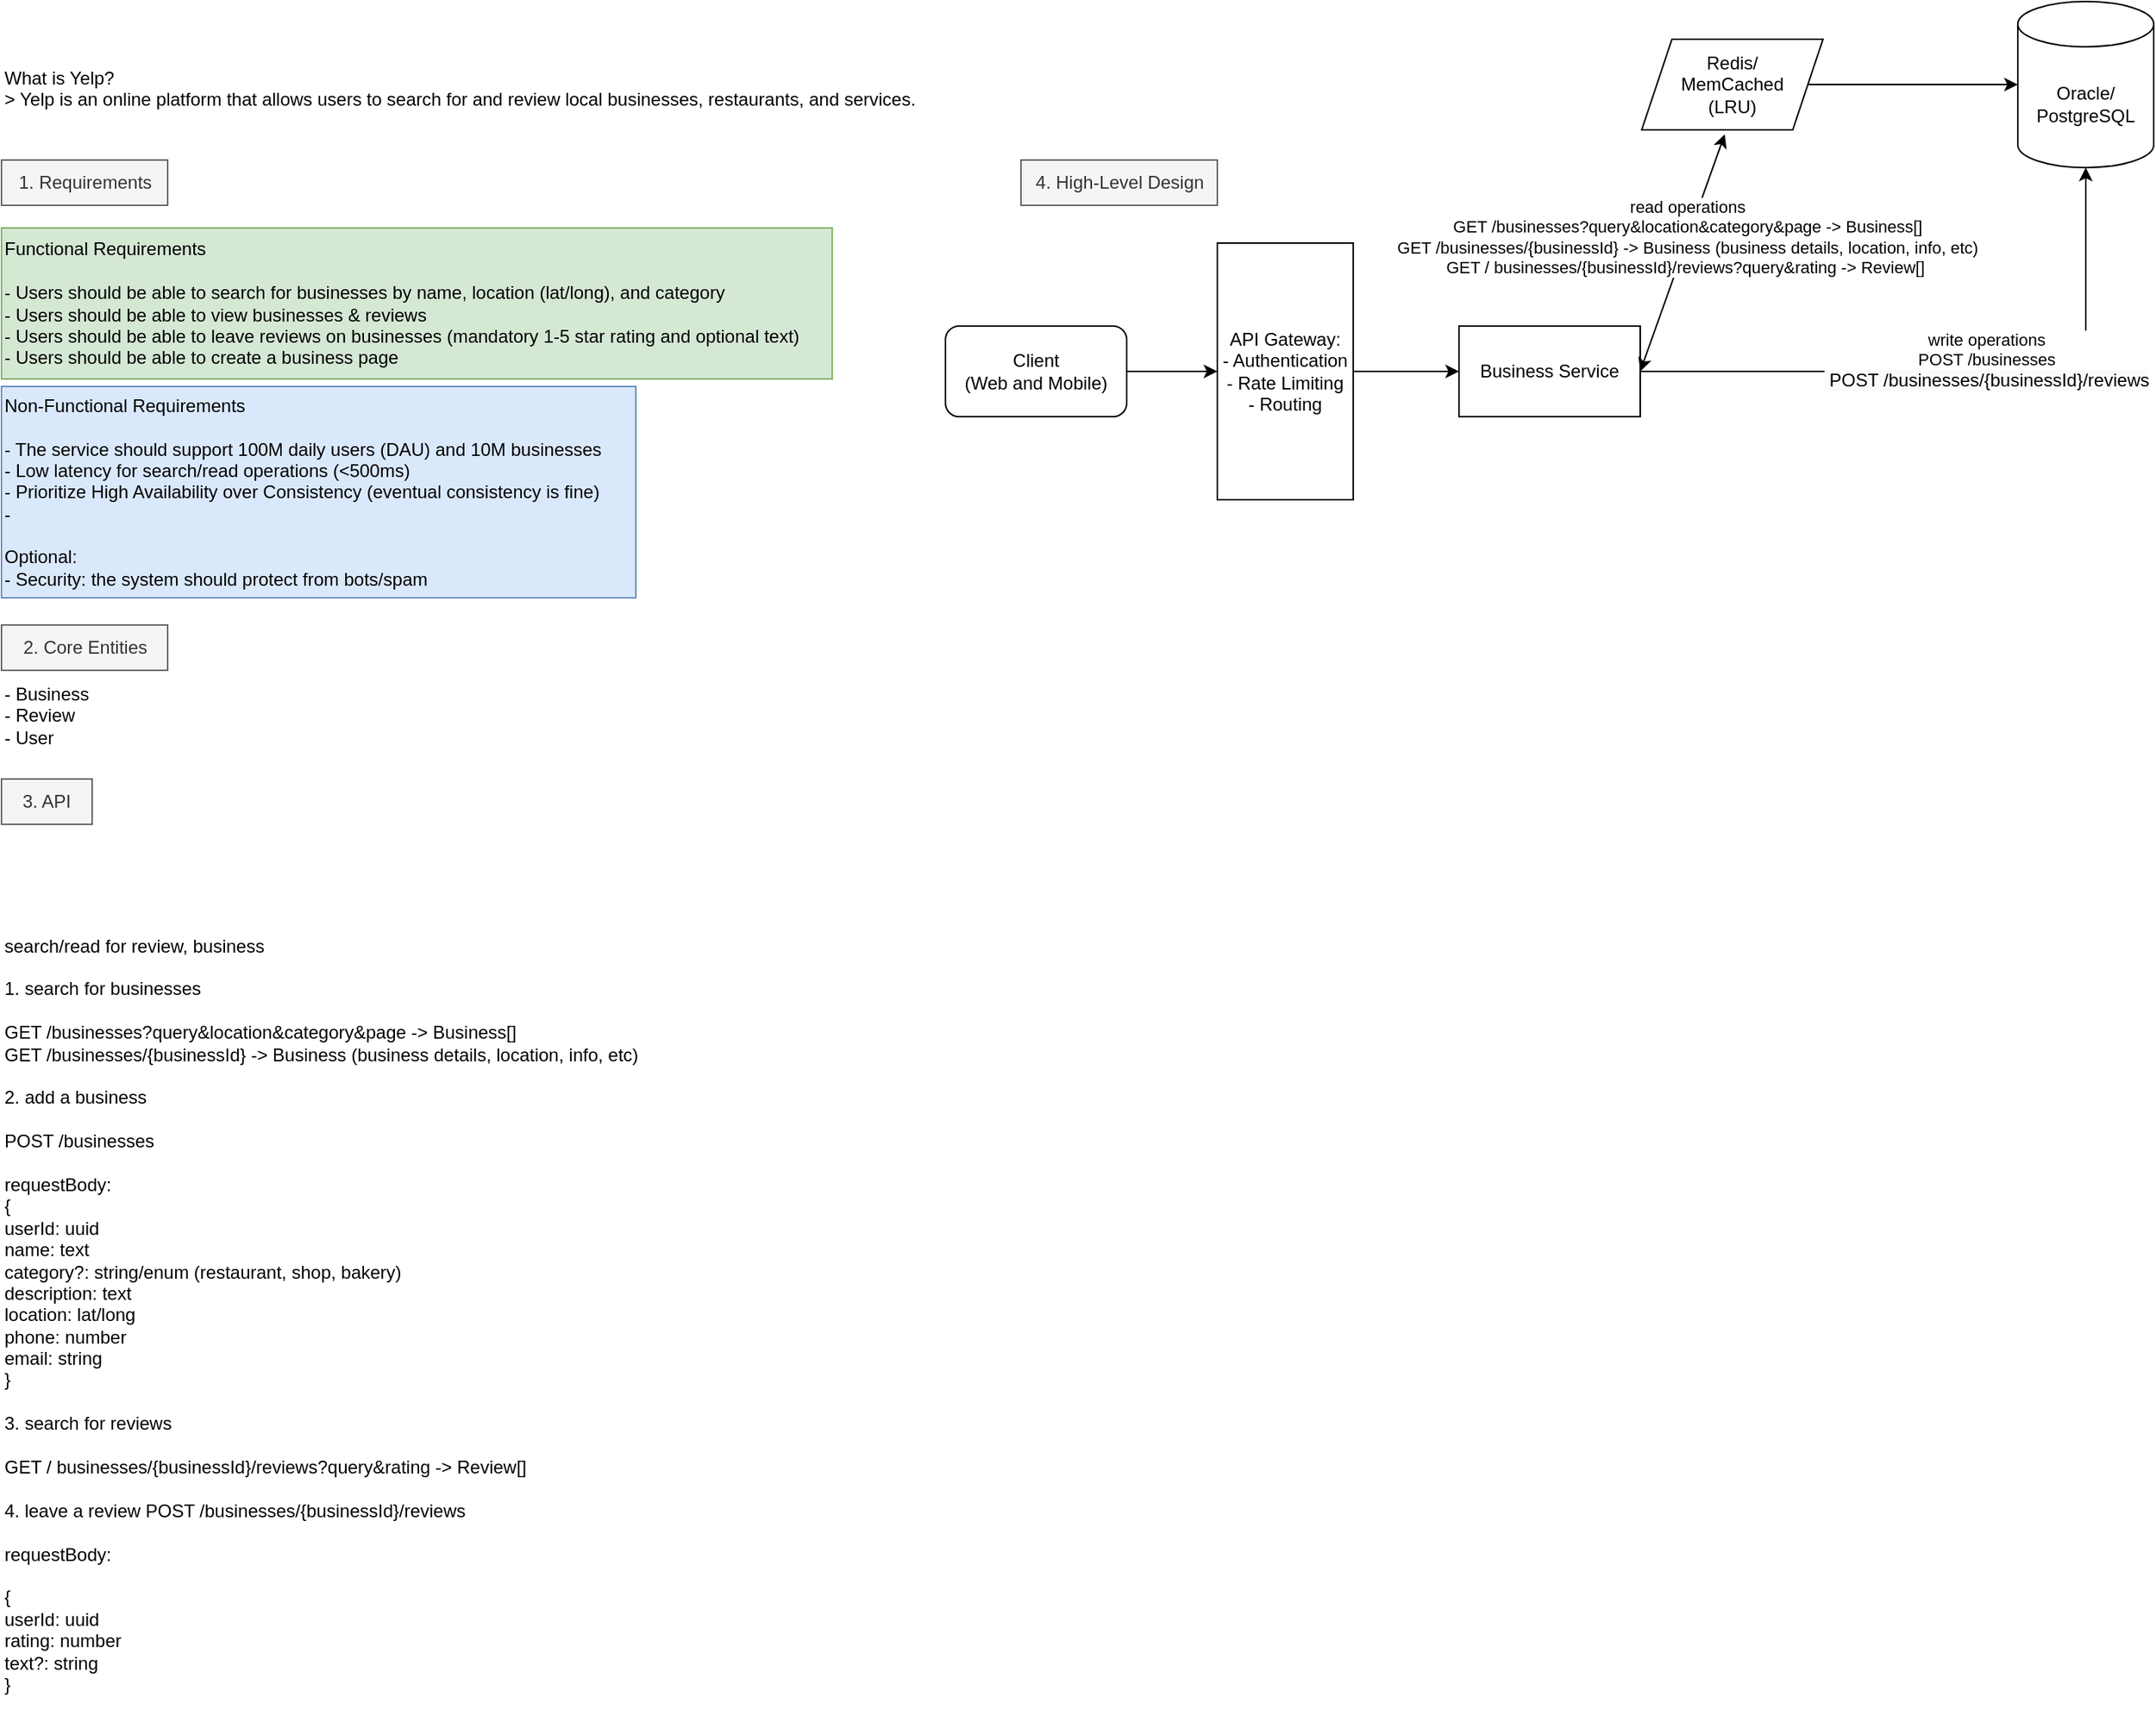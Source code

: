 <mxfile version="26.1.0">
  <diagram name="Page-1" id="1U2h8nbjLLuCjXS5kLmN">
    <mxGraphModel dx="1885" dy="1754" grid="1" gridSize="10" guides="1" tooltips="1" connect="1" arrows="1" fold="1" page="1" pageScale="1" pageWidth="850" pageHeight="1100" math="0" shadow="0">
      <root>
        <mxCell id="0" />
        <mxCell id="1" parent="0" />
        <mxCell id="xYoCxOlnZBXiPIidWAu6-1" value="Functional Requirements&lt;div&gt;&lt;br&gt;&lt;/div&gt;&lt;div&gt;-&amp;nbsp;&lt;span style=&quot;background-color: transparent; color: light-dark(rgb(0, 0, 0), rgb(255, 255, 255));&quot;&gt;Users should be able to search for businesses by name, location (lat/long), and category&lt;/span&gt;&lt;/div&gt;&lt;div&gt;- Users should be able to view businesses &amp;amp; reviews&lt;/div&gt;&lt;div&gt;- Users should be able to leave reviews on businesses (mandatory 1-5 star rating and optional text)&lt;/div&gt;&lt;div&gt;- Users should be able to create a business page&lt;/div&gt;" style="text;html=1;align=left;verticalAlign=middle;resizable=0;points=[];autosize=1;strokeColor=#82b366;fillColor=#d5e8d4;" parent="1" vertex="1">
          <mxGeometry x="-35" y="5" width="550" height="100" as="geometry" />
        </mxCell>
        <mxCell id="xYoCxOlnZBXiPIidWAu6-2" value="&lt;div&gt;What is Yelp?&lt;/div&gt;&lt;div&gt;&amp;gt; Yelp is an online platform that allows users to search for and review local businesses, restaurants, and services.&lt;/div&gt;&lt;div&gt;&lt;br&gt;&lt;/div&gt;" style="text;html=1;align=left;verticalAlign=middle;resizable=0;points=[];autosize=1;strokeColor=none;fillColor=none;" parent="1" vertex="1">
          <mxGeometry x="-35" y="-110" width="630" height="60" as="geometry" />
        </mxCell>
        <mxCell id="xYoCxOlnZBXiPIidWAu6-4" value="1. Requirements" style="text;html=1;align=center;verticalAlign=middle;resizable=0;points=[];autosize=1;strokeColor=#666666;fillColor=#f5f5f5;fontColor=#333333;" parent="1" vertex="1">
          <mxGeometry x="-35" y="-40" width="110" height="30" as="geometry" />
        </mxCell>
        <mxCell id="xYoCxOlnZBXiPIidWAu6-5" value="Non-Functional Requirements&lt;div&gt;&lt;br&gt;&lt;/div&gt;&lt;div&gt;- The service should support 100M daily users (DAU) and 10M businesses&lt;/div&gt;&lt;div&gt;- Low latency for search/read operations (&amp;lt;500ms)&lt;/div&gt;&lt;div&gt;- Prioritize High Availability over Consistency (eventual consistency is fine)&lt;/div&gt;&lt;div&gt;-&amp;nbsp;&lt;/div&gt;&lt;div&gt;&lt;br&gt;&lt;/div&gt;&lt;div&gt;Optional:&amp;nbsp;&lt;/div&gt;&lt;div&gt;- Security: the system should protect from bots/spam&lt;/div&gt;" style="text;html=1;align=left;verticalAlign=middle;resizable=0;points=[];autosize=1;strokeColor=#6c8ebf;fillColor=#dae8fc;" parent="1" vertex="1">
          <mxGeometry x="-35" y="110" width="420" height="140" as="geometry" />
        </mxCell>
        <mxCell id="xYoCxOlnZBXiPIidWAu6-6" value="2. Core Entities" style="text;html=1;align=center;verticalAlign=middle;resizable=0;points=[];autosize=1;strokeColor=#666666;fillColor=#f5f5f5;fontColor=#333333;" parent="1" vertex="1">
          <mxGeometry x="-35" y="268" width="110" height="30" as="geometry" />
        </mxCell>
        <mxCell id="xYoCxOlnZBXiPIidWAu6-7" value="- Business&lt;div&gt;- Review&lt;/div&gt;&lt;div&gt;- User&lt;/div&gt;" style="text;html=1;align=left;verticalAlign=middle;resizable=0;points=[];autosize=1;strokeColor=none;fillColor=none;" parent="1" vertex="1">
          <mxGeometry x="-35" y="298" width="80" height="60" as="geometry" />
        </mxCell>
        <mxCell id="xYoCxOlnZBXiPIidWAu6-8" value="3. API" style="text;html=1;align=center;verticalAlign=middle;whiteSpace=wrap;rounded=0;fillColor=#f5f5f5;fontColor=#333333;strokeColor=#666666;" parent="1" vertex="1">
          <mxGeometry x="-35" y="370" width="60" height="30" as="geometry" />
        </mxCell>
        <mxCell id="xYoCxOlnZBXiPIidWAu6-10" value="search/read for review, business&lt;div&gt;&lt;div&gt;&lt;br&gt;&lt;/div&gt;&lt;div&gt;1. search for businesses&lt;/div&gt;&lt;div&gt;&lt;br&gt;&lt;/div&gt;&lt;div&gt;GET /businesses?query&amp;amp;location&amp;amp;category&amp;amp;page -&amp;gt; Business[]&lt;/div&gt;&lt;div&gt;GET /businesses/{businessId} -&amp;gt; Business (business details, location, info, etc)&lt;/div&gt;&lt;div&gt;&lt;br&gt;&lt;/div&gt;&lt;div&gt;2. add a business&lt;/div&gt;&lt;div&gt;&lt;br&gt;&lt;/div&gt;&lt;div&gt;POST /businesses&lt;/div&gt;&lt;div&gt;&lt;br&gt;&lt;/div&gt;&lt;div&gt;requestBody:&lt;/div&gt;&lt;div&gt;{&lt;/div&gt;&lt;div&gt;userId: uuid&lt;/div&gt;&lt;div&gt;name: text&lt;/div&gt;&lt;div&gt;category?: string/enum (restaurant, shop, bakery)&lt;/div&gt;&lt;div&gt;description: text&lt;/div&gt;&lt;div&gt;location: lat/long&lt;/div&gt;&lt;div&gt;phone: number&lt;/div&gt;&lt;div&gt;email: string&lt;/div&gt;&lt;div&gt;}&lt;/div&gt;&lt;div&gt;&lt;br&gt;&lt;/div&gt;&lt;div&gt;3. search for reviews&lt;/div&gt;&lt;div&gt;&lt;br&gt;&lt;/div&gt;&lt;div&gt;GET / businesses/{businessId}/reviews?query&amp;amp;rating -&amp;gt; Review[]&lt;/div&gt;&lt;div&gt;&lt;br&gt;&lt;div&gt;4. leave a review POST /businesses/{businessId}/reviews&lt;/div&gt;&lt;div&gt;&lt;br&gt;&lt;/div&gt;&lt;div&gt;requestBody:&lt;/div&gt;&lt;div&gt;&lt;br&gt;&lt;/div&gt;&lt;div&gt;{&lt;/div&gt;&lt;div&gt;userId: uuid&lt;/div&gt;&lt;div&gt;rating: number&lt;/div&gt;&lt;div&gt;text?: string&lt;/div&gt;&lt;div&gt;}&lt;/div&gt;&lt;/div&gt;&lt;/div&gt;" style="text;html=1;align=left;verticalAlign=middle;resizable=0;points=[];autosize=1;strokeColor=none;fillColor=none;" parent="1" vertex="1">
          <mxGeometry x="-35" y="465" width="440" height="520" as="geometry" />
        </mxCell>
        <mxCell id="0JSaVTqZtGKCwrpnLoXk-1" value="4. High-Level Design" style="text;html=1;align=center;verticalAlign=middle;resizable=0;points=[];autosize=1;strokeColor=#666666;fillColor=#f5f5f5;fontColor=#333333;" vertex="1" parent="1">
          <mxGeometry x="640" y="-40" width="130" height="30" as="geometry" />
        </mxCell>
        <mxCell id="0JSaVTqZtGKCwrpnLoXk-17" style="edgeStyle=orthogonalEdgeStyle;rounded=0;orthogonalLoop=1;jettySize=auto;html=1;exitX=1;exitY=0.5;exitDx=0;exitDy=0;entryX=0;entryY=0.5;entryDx=0;entryDy=0;" edge="1" parent="1" source="0JSaVTqZtGKCwrpnLoXk-2" target="0JSaVTqZtGKCwrpnLoXk-14">
          <mxGeometry relative="1" as="geometry" />
        </mxCell>
        <mxCell id="0JSaVTqZtGKCwrpnLoXk-2" value="Client&lt;div&gt;(Web and Mobile)&lt;/div&gt;" style="rounded=1;whiteSpace=wrap;html=1;" vertex="1" parent="1">
          <mxGeometry x="590" y="70" width="120" height="60" as="geometry" />
        </mxCell>
        <mxCell id="0JSaVTqZtGKCwrpnLoXk-11" style="edgeStyle=orthogonalEdgeStyle;rounded=0;orthogonalLoop=1;jettySize=auto;html=1;exitX=1;exitY=0.5;exitDx=0;exitDy=0;entryX=0.5;entryY=1;entryDx=0;entryDy=0;entryPerimeter=0;" edge="1" parent="1" source="0JSaVTqZtGKCwrpnLoXk-3" target="0JSaVTqZtGKCwrpnLoXk-5">
          <mxGeometry relative="1" as="geometry">
            <mxPoint x="1350" y="-30.0" as="targetPoint" />
          </mxGeometry>
        </mxCell>
        <mxCell id="0JSaVTqZtGKCwrpnLoXk-12" value="&lt;div&gt;&lt;div&gt;&lt;br&gt;&lt;/div&gt;&lt;/div&gt;" style="edgeLabel;html=1;align=center;verticalAlign=middle;resizable=0;points=[];" vertex="1" connectable="0" parent="0JSaVTqZtGKCwrpnLoXk-11">
          <mxGeometry x="-0.322" relative="1" as="geometry">
            <mxPoint x="54" y="10" as="offset" />
          </mxGeometry>
        </mxCell>
        <mxCell id="0JSaVTqZtGKCwrpnLoXk-19" value="write operations&lt;div&gt;POST /businesses&lt;br&gt;&lt;div style=&quot;font-size: 12px; text-align: left; background-color: rgb(251, 251, 251);&quot;&gt;&amp;nbsp;POST /businesses/{businessId}/reviews&lt;/div&gt;&lt;div&gt;&lt;br&gt;&lt;/div&gt;&lt;/div&gt;" style="edgeLabel;html=1;align=center;verticalAlign=middle;resizable=0;points=[];" vertex="1" connectable="0" parent="0JSaVTqZtGKCwrpnLoXk-11">
          <mxGeometry x="0.064" y="1" relative="1" as="geometry">
            <mxPoint as="offset" />
          </mxGeometry>
        </mxCell>
        <mxCell id="0JSaVTqZtGKCwrpnLoXk-3" value="Business Service" style="rounded=0;whiteSpace=wrap;html=1;" vertex="1" parent="1">
          <mxGeometry x="930" y="70" width="120" height="60" as="geometry" />
        </mxCell>
        <mxCell id="0JSaVTqZtGKCwrpnLoXk-5" value="Oracle/&lt;br&gt;PostgreSQL" style="shape=cylinder3;whiteSpace=wrap;html=1;boundedLbl=1;backgroundOutline=1;size=15;" vertex="1" parent="1">
          <mxGeometry x="1300" y="-145" width="90" height="110" as="geometry" />
        </mxCell>
        <mxCell id="0JSaVTqZtGKCwrpnLoXk-6" style="rounded=0;orthogonalLoop=1;jettySize=auto;html=1;exitX=1;exitY=0.5;exitDx=0;exitDy=0;entryX=0.458;entryY=1.049;entryDx=0;entryDy=0;entryPerimeter=0;startArrow=classic;startFill=1;" edge="1" parent="1" source="0JSaVTqZtGKCwrpnLoXk-3" target="0JSaVTqZtGKCwrpnLoXk-7">
          <mxGeometry relative="1" as="geometry" />
        </mxCell>
        <mxCell id="0JSaVTqZtGKCwrpnLoXk-10" value="read operations&lt;br&gt;&lt;div&gt;GET /businesses?query&amp;amp;location&amp;amp;category&amp;amp;page -&amp;gt; Business[]&lt;/div&gt;&lt;div&gt;GET /businesses/{businessId} -&amp;gt; Business (business details, location, info, etc)&lt;/div&gt;&lt;span style=&quot;background-color: light-dark(#ffffff, var(--ge-dark-color, #121212));&quot;&gt;GET / businesses/{businessId}/reviews?query&amp;amp;rating -&amp;gt; Review[]&lt;/span&gt;&amp;nbsp;" style="edgeLabel;html=1;align=center;verticalAlign=middle;resizable=0;points=[];" vertex="1" connectable="0" parent="0JSaVTqZtGKCwrpnLoXk-6">
          <mxGeometry x="0.128" y="1" relative="1" as="geometry">
            <mxPoint as="offset" />
          </mxGeometry>
        </mxCell>
        <mxCell id="0JSaVTqZtGKCwrpnLoXk-7" value="Redis/&lt;div&gt;MemCached&lt;br&gt;(LRU)&lt;/div&gt;" style="shape=parallelogram;perimeter=parallelogramPerimeter;whiteSpace=wrap;html=1;fixedSize=1;" vertex="1" parent="1">
          <mxGeometry x="1051" y="-120" width="120" height="60" as="geometry" />
        </mxCell>
        <mxCell id="0JSaVTqZtGKCwrpnLoXk-9" style="edgeStyle=orthogonalEdgeStyle;rounded=0;orthogonalLoop=1;jettySize=auto;html=1;exitX=1;exitY=0.5;exitDx=0;exitDy=0;entryX=0;entryY=0.5;entryDx=0;entryDy=0;entryPerimeter=0;" edge="1" parent="1" source="0JSaVTqZtGKCwrpnLoXk-7" target="0JSaVTqZtGKCwrpnLoXk-5">
          <mxGeometry relative="1" as="geometry" />
        </mxCell>
        <mxCell id="0JSaVTqZtGKCwrpnLoXk-18" style="edgeStyle=orthogonalEdgeStyle;rounded=0;orthogonalLoop=1;jettySize=auto;html=1;exitX=1;exitY=0.5;exitDx=0;exitDy=0;entryX=0;entryY=0.5;entryDx=0;entryDy=0;" edge="1" parent="1" source="0JSaVTqZtGKCwrpnLoXk-14" target="0JSaVTqZtGKCwrpnLoXk-3">
          <mxGeometry relative="1" as="geometry" />
        </mxCell>
        <mxCell id="0JSaVTqZtGKCwrpnLoXk-14" value="API Gateway:&lt;div&gt;- Authentication&lt;br&gt;- Rate Limiting&lt;br&gt;- Routing&lt;/div&gt;" style="rounded=0;whiteSpace=wrap;html=1;" vertex="1" parent="1">
          <mxGeometry x="770" y="15" width="90" height="170" as="geometry" />
        </mxCell>
      </root>
    </mxGraphModel>
  </diagram>
</mxfile>
